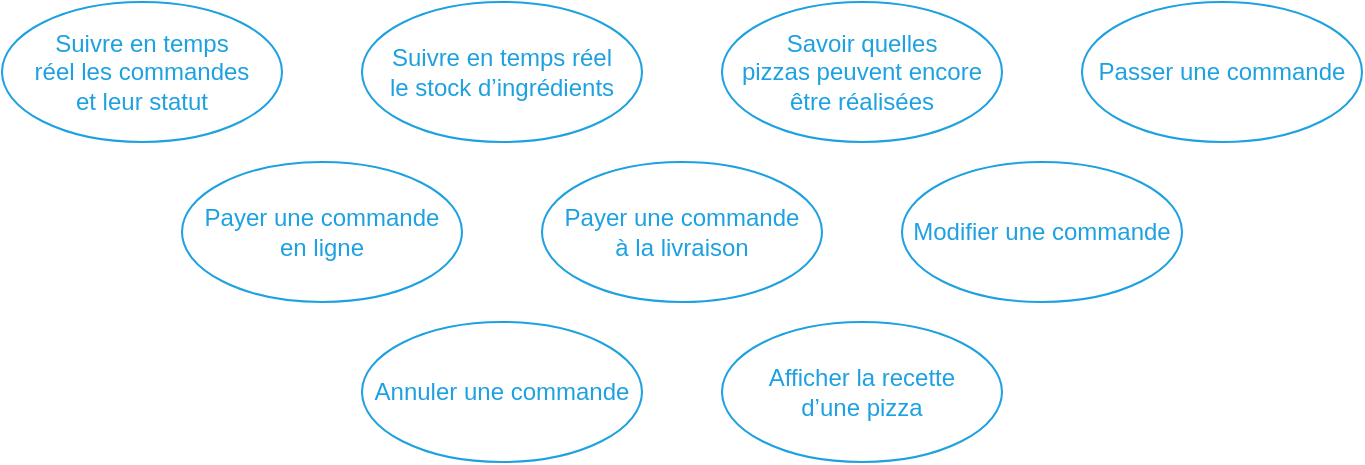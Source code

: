 <mxfile>
    <diagram id="Iulx3w0ONlGeuY-yKA-m" name="Page-1">
        <mxGraphModel dx="706" dy="735" grid="1" gridSize="10" guides="1" tooltips="1" connect="1" arrows="1" fold="1" page="1" pageScale="1" pageWidth="827" pageHeight="1169" math="0" shadow="0">
            <root>
                <mxCell id="0"/>
                <mxCell id="1" parent="0"/>
                <mxCell id="2" value="&lt;font color=&quot;#1da1e1&quot;&gt;Passer une commande&lt;/font&gt;" style="ellipse;whiteSpace=wrap;html=1;fillColor=none;strokeColor=#1DA1E1;" parent="1" vertex="1">
                    <mxGeometry x="550" y="10" width="140" height="70" as="geometry"/>
                </mxCell>
                <mxCell id="5" value="&lt;font color=&quot;#1da1e1&quot;&gt;Modifier une commande&lt;/font&gt;" style="ellipse;whiteSpace=wrap;html=1;fillColor=none;strokeColor=#1DA1E1;" parent="1" vertex="1">
                    <mxGeometry x="460" y="90" width="140" height="70" as="geometry"/>
                </mxCell>
                <mxCell id="8" value="&lt;font color=&quot;#1da1e1&quot;&gt;Afficher la recette &lt;br&gt;d’une pizza&lt;br&gt;&lt;/font&gt;" style="ellipse;whiteSpace=wrap;html=1;fillColor=none;strokeColor=#1DA1E1;" parent="1" vertex="1">
                    <mxGeometry x="370" y="170" width="140" height="70" as="geometry"/>
                </mxCell>
                <mxCell id="9" value="&lt;font color=&quot;#1da1e1&quot;&gt;Suivre en temps&amp;nbsp;réel &lt;br&gt;le stock d’ingrédients &lt;br&gt;&lt;/font&gt;" style="ellipse;whiteSpace=wrap;html=1;fillColor=none;strokeColor=#1DA1E1;" parent="1" vertex="1">
                    <mxGeometry x="190" y="10" width="140" height="70" as="geometry"/>
                </mxCell>
                <mxCell id="13" value="&lt;font color=&quot;#1da1e1&quot;&gt;Payer une commande &lt;br&gt;en ligne&lt;br&gt;&lt;/font&gt;" style="ellipse;whiteSpace=wrap;html=1;fillColor=none;strokeColor=#1DA1E1;" parent="1" vertex="1">
                    <mxGeometry x="100" y="90" width="140" height="70" as="geometry"/>
                </mxCell>
                <mxCell id="14" value="&lt;font color=&quot;#1da1e1&quot;&gt;Annuler une commande&lt;/font&gt;" style="ellipse;whiteSpace=wrap;html=1;fillColor=none;strokeColor=#1DA1E1;" parent="1" vertex="1">
                    <mxGeometry x="190" y="170" width="140" height="70" as="geometry"/>
                </mxCell>
                <mxCell id="19" value="&lt;font color=&quot;#1da1e1&quot;&gt;Savoir quelles &lt;br&gt;pizzas peuvent encore être réalisées&lt;br&gt;&lt;/font&gt;" style="ellipse;whiteSpace=wrap;html=1;fillColor=none;strokeColor=#1DA1E1;" parent="1" vertex="1">
                    <mxGeometry x="370" y="10" width="140" height="70" as="geometry"/>
                </mxCell>
                <mxCell id="22" value="&lt;font color=&quot;#1da1e1&quot;&gt;Suivre en temps &lt;br&gt;réel les commandes &lt;br&gt;et leur statut&lt;/font&gt;" style="ellipse;whiteSpace=wrap;html=1;fillColor=none;strokeColor=#1DA1E1;" parent="1" vertex="1">
                    <mxGeometry x="10" y="10" width="140" height="70" as="geometry"/>
                </mxCell>
                <mxCell id="29" value="&lt;font color=&quot;#1da1e1&quot;&gt;Payer une commande &lt;br&gt;à la livraison&lt;br&gt;&lt;/font&gt;" style="ellipse;whiteSpace=wrap;html=1;fillColor=none;strokeColor=#1DA1E1;" parent="1" vertex="1">
                    <mxGeometry x="280" y="90" width="140" height="70" as="geometry"/>
                </mxCell>
            </root>
        </mxGraphModel>
    </diagram>
</mxfile>